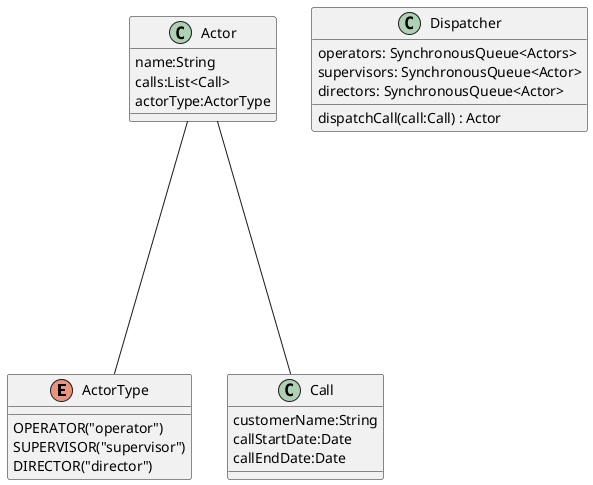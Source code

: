 @startuml

enum ActorType{
    OPERATOR("operator")
    SUPERVISOR("supervisor")
    DIRECTOR("director")
}

class Actor{
    name:String
    calls:List<Call>
    actorType:ActorType

}

class Call{
    customerName:String
    callStartDate:Date
    callEndDate:Date
}

class Dispatcher{
    operators: SynchronousQueue<Actors>
    supervisors: SynchronousQueue<Actor>
    directors: SynchronousQueue<Actor>
}

Dispatcher : dispatchCall(call:Call) : Actor
Actor ----- Call
Actor ----- ActorType
@enduml